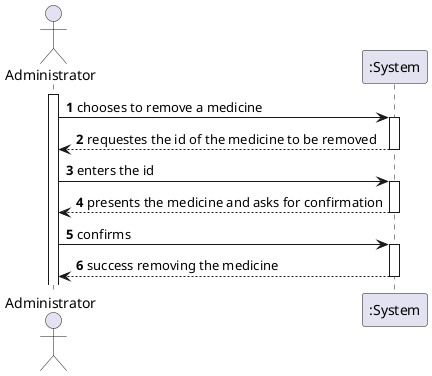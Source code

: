 @startuml
autonumber
actor "Administrator" as Admin

activate Admin
Admin -> ":System" : chooses to remove a medicine
activate ":System"
":System" --> Admin : requestes the id of the medicine to be removed
deactivate ":System"
Admin -> ":System" : enters the id
activate ":System"
":System" --> Admin :  presents the medicine and asks for confirmation
deactivate ":System"

Admin -> ":System" : confirms
activate ":System"
":System" --> Admin : success removing the medicine 
deactivate ":System"

@enduml